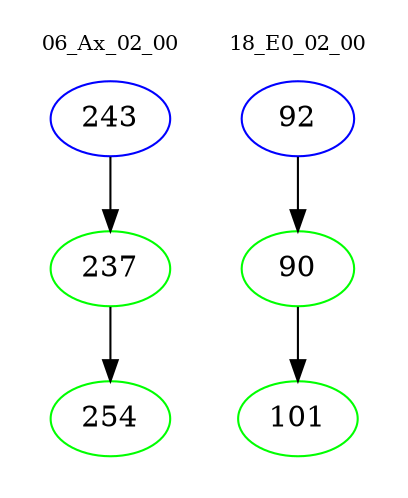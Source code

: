 digraph{
subgraph cluster_0 {
color = white
label = "06_Ax_02_00";
fontsize=10;
T0_243 [label="243", color="blue"]
T0_243 -> T0_237 [color="black"]
T0_237 [label="237", color="green"]
T0_237 -> T0_254 [color="black"]
T0_254 [label="254", color="green"]
}
subgraph cluster_1 {
color = white
label = "18_E0_02_00";
fontsize=10;
T1_92 [label="92", color="blue"]
T1_92 -> T1_90 [color="black"]
T1_90 [label="90", color="green"]
T1_90 -> T1_101 [color="black"]
T1_101 [label="101", color="green"]
}
}
